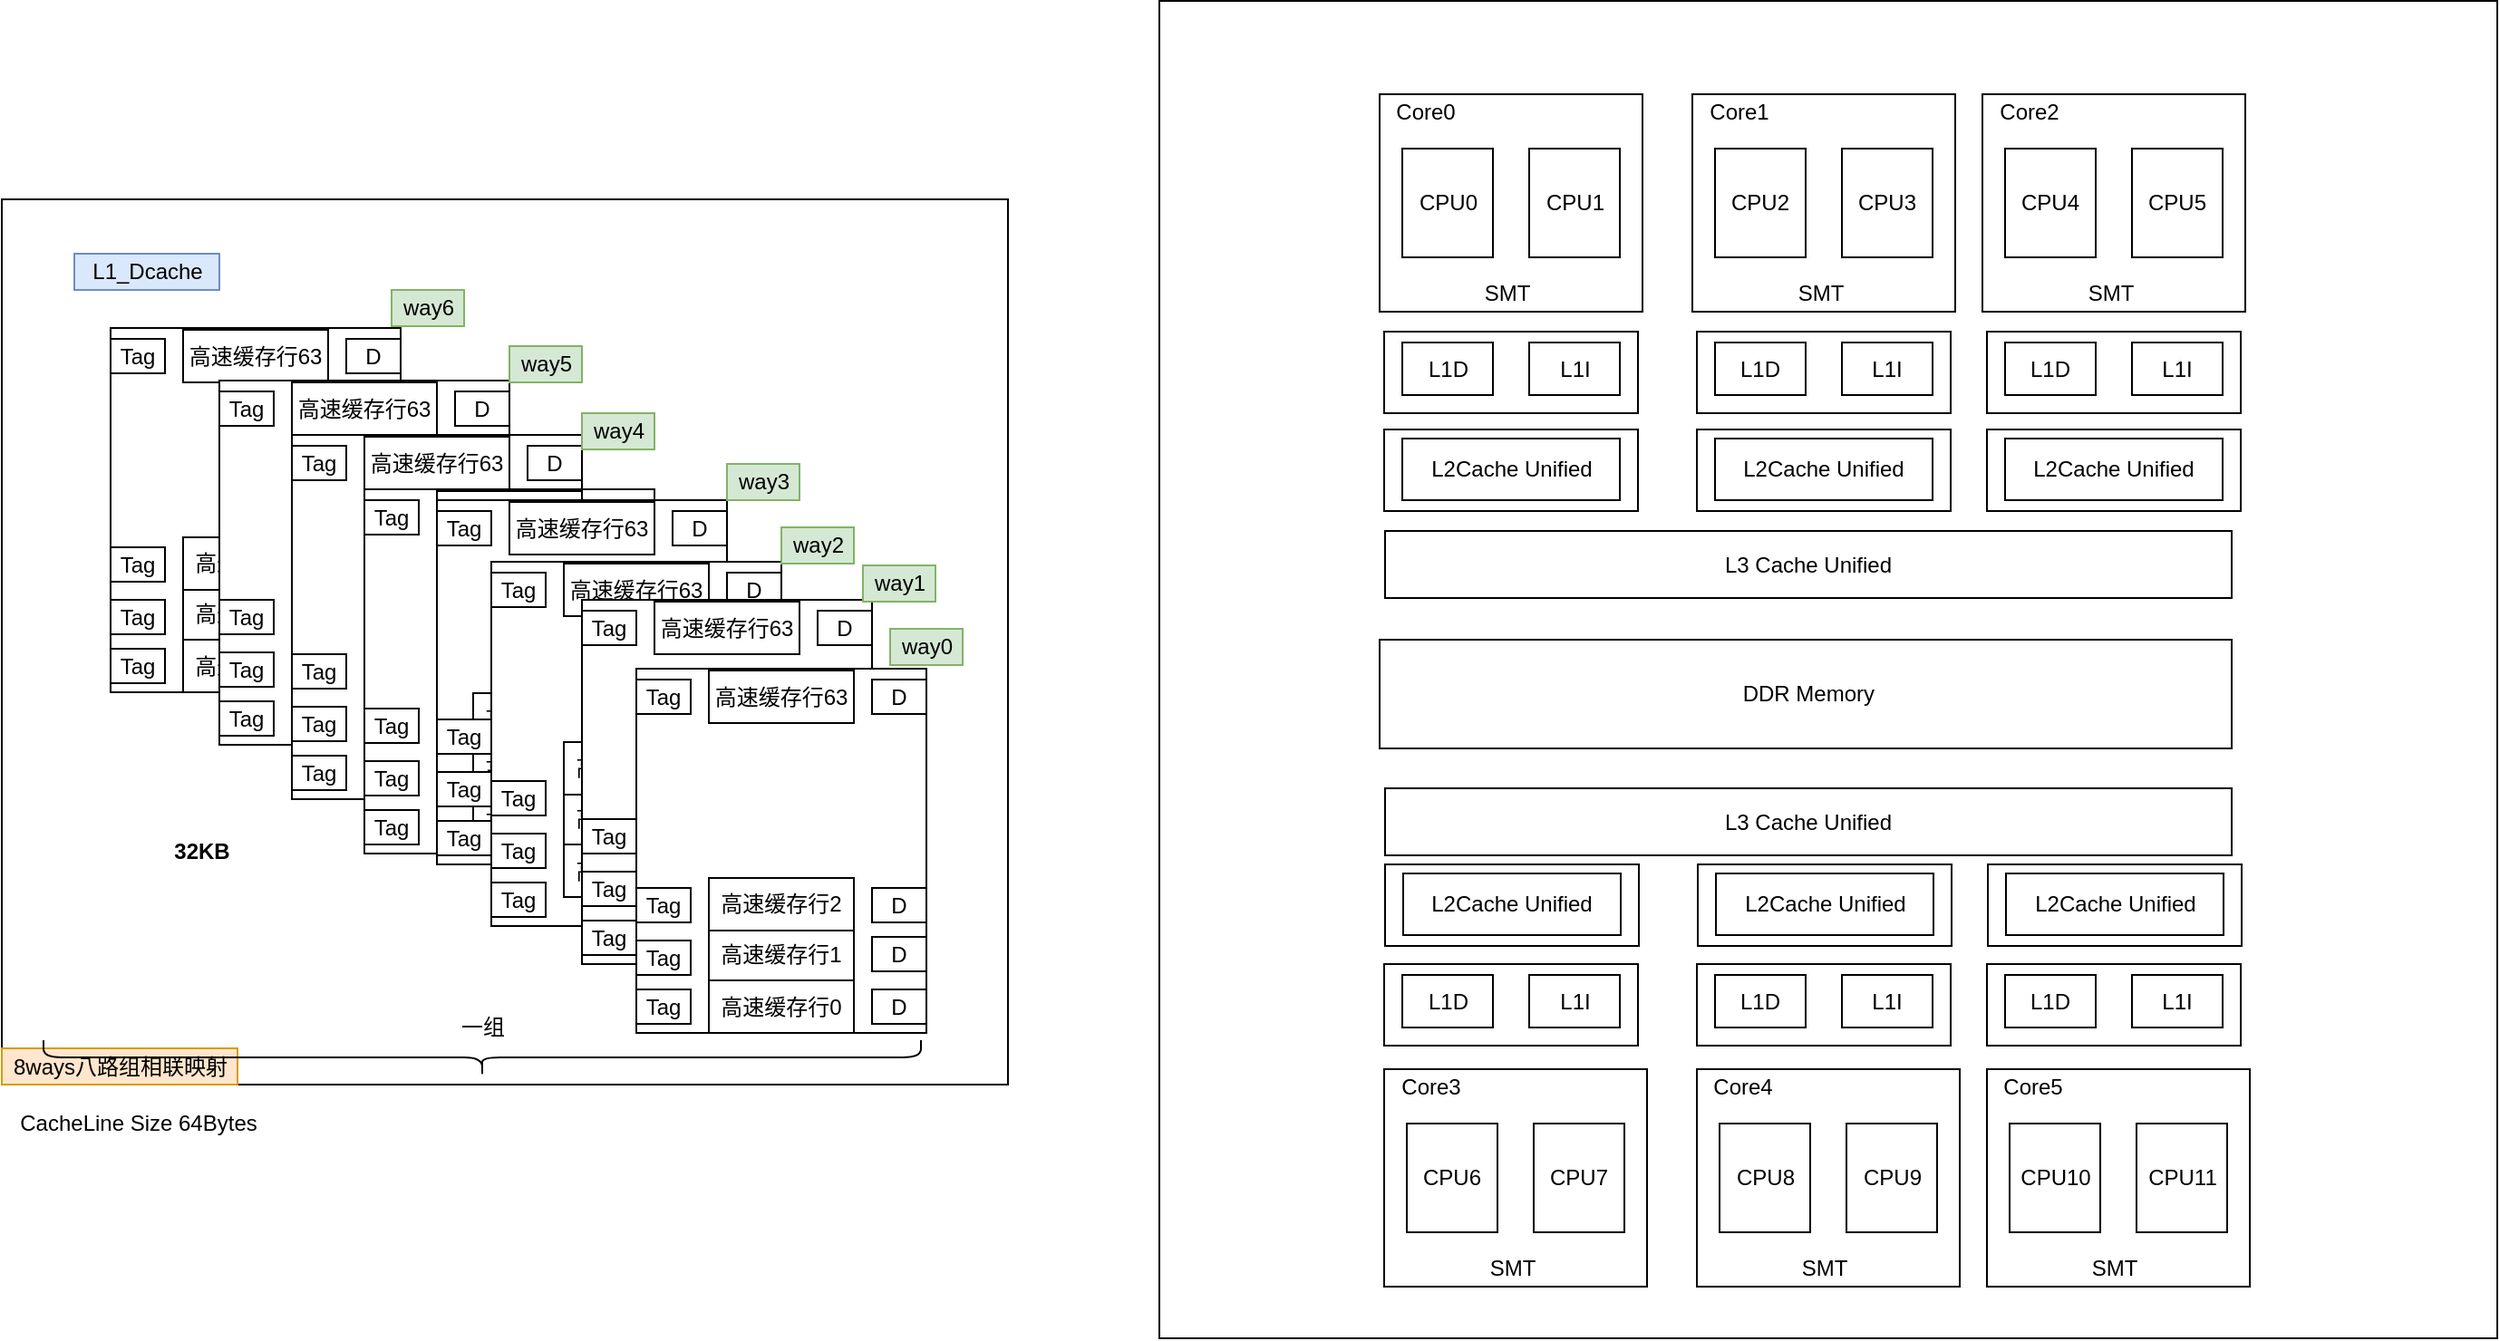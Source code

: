 <mxfile version="13.0.3" type="device"><diagram id="e_NLj-TWvDcBKDnB_KLi" name="Page-1"><mxGraphModel dx="813" dy="466" grid="1" gridSize="10" guides="1" tooltips="1" connect="1" arrows="1" fold="1" page="1" pageScale="1" pageWidth="850" pageHeight="1100" math="0" shadow="0"><root><mxCell id="0"/><mxCell id="1" parent="0"/><mxCell id="qYODuztKYE08myDj-PhJ-225" value="" style="whiteSpace=wrap;html=1;" parent="1" vertex="1"><mxGeometry x="440" y="140" width="555" height="488.5" as="geometry"/></mxCell><mxCell id="qYODuztKYE08myDj-PhJ-224" value="" style="whiteSpace=wrap;html=1;aspect=fixed;" parent="1" vertex="1"><mxGeometry x="1078.5" y="30.5" width="738" height="738" as="geometry"/></mxCell><mxCell id="qYODuztKYE08myDj-PhJ-167" value="" style="rounded=0;whiteSpace=wrap;html=1;" parent="1" vertex="1"><mxGeometry x="1202.5" y="213" width="140" height="45" as="geometry"/></mxCell><mxCell id="qYODuztKYE08myDj-PhJ-163" value="" style="whiteSpace=wrap;html=1;" parent="1" vertex="1"><mxGeometry x="1200" y="82" width="145" height="120" as="geometry"/></mxCell><mxCell id="qYODuztKYE08myDj-PhJ-28" value="" style="whiteSpace=wrap;html=1;" parent="1" vertex="1"><mxGeometry x="500" y="211" width="160" height="201" as="geometry"/></mxCell><mxCell id="qYODuztKYE08myDj-PhJ-29" value="高速缓存行0" style="rounded=0;whiteSpace=wrap;html=1;" parent="1" vertex="1"><mxGeometry x="540" y="383" width="80" height="29" as="geometry"/></mxCell><mxCell id="qYODuztKYE08myDj-PhJ-30" value="高速缓存行1" style="rounded=0;whiteSpace=wrap;html=1;" parent="1" vertex="1"><mxGeometry x="540" y="354" width="80" height="29" as="geometry"/></mxCell><mxCell id="qYODuztKYE08myDj-PhJ-31" value="高速缓存行2" style="rounded=0;whiteSpace=wrap;html=1;" parent="1" vertex="1"><mxGeometry x="540" y="326.5" width="80" height="29" as="geometry"/></mxCell><mxCell id="qYODuztKYE08myDj-PhJ-32" value="Tag" style="rounded=0;whiteSpace=wrap;html=1;" parent="1" vertex="1"><mxGeometry x="500" y="388" width="30" height="19" as="geometry"/></mxCell><mxCell id="qYODuztKYE08myDj-PhJ-33" value="Tag" style="rounded=0;whiteSpace=wrap;html=1;" parent="1" vertex="1"><mxGeometry x="500" y="361" width="30" height="19" as="geometry"/></mxCell><mxCell id="qYODuztKYE08myDj-PhJ-34" value="Tag" style="rounded=0;whiteSpace=wrap;html=1;" parent="1" vertex="1"><mxGeometry x="500" y="332" width="30" height="19" as="geometry"/></mxCell><mxCell id="qYODuztKYE08myDj-PhJ-35" value="高速缓存行63" style="rounded=0;whiteSpace=wrap;html=1;" parent="1" vertex="1"><mxGeometry x="540" y="212" width="80" height="29" as="geometry"/></mxCell><mxCell id="qYODuztKYE08myDj-PhJ-36" value="Tag" style="rounded=0;whiteSpace=wrap;html=1;" parent="1" vertex="1"><mxGeometry x="500" y="217" width="30" height="19" as="geometry"/></mxCell><mxCell id="qYODuztKYE08myDj-PhJ-37" value="D" style="rounded=0;whiteSpace=wrap;html=1;" parent="1" vertex="1"><mxGeometry x="630" y="217" width="30" height="19" as="geometry"/></mxCell><mxCell id="qYODuztKYE08myDj-PhJ-38" value="D" style="rounded=0;whiteSpace=wrap;html=1;" parent="1" vertex="1"><mxGeometry x="630" y="322" width="30" height="19" as="geometry"/></mxCell><mxCell id="qYODuztKYE08myDj-PhJ-39" value="D" style="rounded=0;whiteSpace=wrap;html=1;" parent="1" vertex="1"><mxGeometry x="630" y="349" width="30" height="19" as="geometry"/></mxCell><mxCell id="qYODuztKYE08myDj-PhJ-40" value="D" style="rounded=0;whiteSpace=wrap;html=1;" parent="1" vertex="1"><mxGeometry x="630" y="378" width="30" height="19" as="geometry"/></mxCell><mxCell id="qYODuztKYE08myDj-PhJ-2" value="L1_Dcache" style="text;html=1;align=center;verticalAlign=middle;resizable=0;points=[];autosize=1;fillColor=#dae8fc;strokeColor=#6c8ebf;" parent="1" vertex="1"><mxGeometry x="480" y="170" width="80" height="20" as="geometry"/></mxCell><mxCell id="qYODuztKYE08myDj-PhJ-9" value="" style="whiteSpace=wrap;html=1;" parent="1" vertex="1"><mxGeometry x="560" y="240" width="160" height="201" as="geometry"/></mxCell><mxCell id="qYODuztKYE08myDj-PhJ-11" value="&lt;b&gt;32KB&lt;/b&gt;" style="text;html=1;align=center;verticalAlign=middle;resizable=0;points=[];autosize=1;" parent="1" vertex="1"><mxGeometry x="525" y="489.5" width="50" height="20" as="geometry"/></mxCell><mxCell id="qYODuztKYE08myDj-PhJ-12" value="高速缓存行0" style="rounded=0;whiteSpace=wrap;html=1;" parent="1" vertex="1"><mxGeometry x="600" y="402" width="80" height="29" as="geometry"/></mxCell><mxCell id="qYODuztKYE08myDj-PhJ-14" value="高速缓存行1" style="rounded=0;whiteSpace=wrap;html=1;" parent="1" vertex="1"><mxGeometry x="600" y="373" width="80" height="29" as="geometry"/></mxCell><mxCell id="qYODuztKYE08myDj-PhJ-15" value="高速缓存行2" style="rounded=0;whiteSpace=wrap;html=1;" parent="1" vertex="1"><mxGeometry x="600" y="345.5" width="80" height="29" as="geometry"/></mxCell><mxCell id="qYODuztKYE08myDj-PhJ-17" value="Tag" style="rounded=0;whiteSpace=wrap;html=1;" parent="1" vertex="1"><mxGeometry x="560" y="417" width="30" height="19" as="geometry"/></mxCell><mxCell id="qYODuztKYE08myDj-PhJ-18" value="Tag" style="rounded=0;whiteSpace=wrap;html=1;" parent="1" vertex="1"><mxGeometry x="560" y="390" width="30" height="19" as="geometry"/></mxCell><mxCell id="qYODuztKYE08myDj-PhJ-19" value="Tag" style="rounded=0;whiteSpace=wrap;html=1;" parent="1" vertex="1"><mxGeometry x="560" y="361" width="30" height="19" as="geometry"/></mxCell><mxCell id="qYODuztKYE08myDj-PhJ-20" value="高速缓存行63" style="rounded=0;whiteSpace=wrap;html=1;" parent="1" vertex="1"><mxGeometry x="600" y="241" width="80" height="29" as="geometry"/></mxCell><mxCell id="qYODuztKYE08myDj-PhJ-21" value="Tag" style="rounded=0;whiteSpace=wrap;html=1;" parent="1" vertex="1"><mxGeometry x="560" y="246" width="30" height="19" as="geometry"/></mxCell><mxCell id="qYODuztKYE08myDj-PhJ-23" value="D" style="rounded=0;whiteSpace=wrap;html=1;" parent="1" vertex="1"><mxGeometry x="690" y="246" width="30" height="19" as="geometry"/></mxCell><mxCell id="qYODuztKYE08myDj-PhJ-24" value="D" style="rounded=0;whiteSpace=wrap;html=1;" parent="1" vertex="1"><mxGeometry x="690" y="327" width="30" height="19" as="geometry"/></mxCell><mxCell id="qYODuztKYE08myDj-PhJ-25" value="D" style="rounded=0;whiteSpace=wrap;html=1;" parent="1" vertex="1"><mxGeometry x="690" y="354" width="30" height="19" as="geometry"/></mxCell><mxCell id="qYODuztKYE08myDj-PhJ-26" value="D" style="rounded=0;whiteSpace=wrap;html=1;" parent="1" vertex="1"><mxGeometry x="690" y="383" width="30" height="19" as="geometry"/></mxCell><mxCell id="qYODuztKYE08myDj-PhJ-27" value="8ways八路组相联映射" style="text;html=1;align=center;verticalAlign=middle;resizable=0;points=[];autosize=1;fillColor=#ffe6cc;strokeColor=#d79b00;" parent="1" vertex="1"><mxGeometry x="440" y="608.5" width="130" height="20" as="geometry"/></mxCell><mxCell id="qYODuztKYE08myDj-PhJ-41" value="" style="whiteSpace=wrap;html=1;" parent="1" vertex="1"><mxGeometry x="600" y="270" width="160" height="201" as="geometry"/></mxCell><mxCell id="qYODuztKYE08myDj-PhJ-42" value="高速缓存行0" style="rounded=0;whiteSpace=wrap;html=1;" parent="1" vertex="1"><mxGeometry x="640" y="442" width="80" height="29" as="geometry"/></mxCell><mxCell id="qYODuztKYE08myDj-PhJ-43" value="高速缓存行1" style="rounded=0;whiteSpace=wrap;html=1;" parent="1" vertex="1"><mxGeometry x="640" y="413" width="80" height="29" as="geometry"/></mxCell><mxCell id="qYODuztKYE08myDj-PhJ-44" value="高速缓存行2" style="rounded=0;whiteSpace=wrap;html=1;" parent="1" vertex="1"><mxGeometry x="640" y="385.5" width="80" height="29" as="geometry"/></mxCell><mxCell id="qYODuztKYE08myDj-PhJ-45" value="Tag" style="rounded=0;whiteSpace=wrap;html=1;" parent="1" vertex="1"><mxGeometry x="600" y="447" width="30" height="19" as="geometry"/></mxCell><mxCell id="qYODuztKYE08myDj-PhJ-46" value="Tag" style="rounded=0;whiteSpace=wrap;html=1;" parent="1" vertex="1"><mxGeometry x="600" y="420" width="30" height="19" as="geometry"/></mxCell><mxCell id="qYODuztKYE08myDj-PhJ-47" value="Tag" style="rounded=0;whiteSpace=wrap;html=1;" parent="1" vertex="1"><mxGeometry x="600" y="391" width="30" height="19" as="geometry"/></mxCell><mxCell id="qYODuztKYE08myDj-PhJ-48" value="高速缓存行63" style="rounded=0;whiteSpace=wrap;html=1;" parent="1" vertex="1"><mxGeometry x="640" y="271" width="80" height="29" as="geometry"/></mxCell><mxCell id="qYODuztKYE08myDj-PhJ-49" value="Tag" style="rounded=0;whiteSpace=wrap;html=1;" parent="1" vertex="1"><mxGeometry x="600" y="276" width="30" height="19" as="geometry"/></mxCell><mxCell id="qYODuztKYE08myDj-PhJ-50" value="D" style="rounded=0;whiteSpace=wrap;html=1;" parent="1" vertex="1"><mxGeometry x="730" y="276" width="30" height="19" as="geometry"/></mxCell><mxCell id="qYODuztKYE08myDj-PhJ-51" value="D" style="rounded=0;whiteSpace=wrap;html=1;" parent="1" vertex="1"><mxGeometry x="710" y="358" width="30" height="19" as="geometry"/></mxCell><mxCell id="qYODuztKYE08myDj-PhJ-52" value="D" style="rounded=0;whiteSpace=wrap;html=1;" parent="1" vertex="1"><mxGeometry x="710" y="385" width="30" height="19" as="geometry"/></mxCell><mxCell id="qYODuztKYE08myDj-PhJ-53" value="D" style="rounded=0;whiteSpace=wrap;html=1;" parent="1" vertex="1"><mxGeometry x="710" y="414" width="30" height="19" as="geometry"/></mxCell><mxCell id="qYODuztKYE08myDj-PhJ-54" value="" style="whiteSpace=wrap;html=1;" parent="1" vertex="1"><mxGeometry x="640" y="300" width="160" height="201" as="geometry"/></mxCell><mxCell id="qYODuztKYE08myDj-PhJ-55" value="高速缓存行0" style="rounded=0;whiteSpace=wrap;html=1;" parent="1" vertex="1"><mxGeometry x="680" y="448" width="80" height="29" as="geometry"/></mxCell><mxCell id="qYODuztKYE08myDj-PhJ-56" value="高速缓存行1" style="rounded=0;whiteSpace=wrap;html=1;" parent="1" vertex="1"><mxGeometry x="680" y="419" width="80" height="29" as="geometry"/></mxCell><mxCell id="qYODuztKYE08myDj-PhJ-57" value="高速缓存行2" style="rounded=0;whiteSpace=wrap;html=1;" parent="1" vertex="1"><mxGeometry x="680" y="391.5" width="80" height="29" as="geometry"/></mxCell><mxCell id="qYODuztKYE08myDj-PhJ-58" value="Tag" style="rounded=0;whiteSpace=wrap;html=1;" parent="1" vertex="1"><mxGeometry x="640" y="477" width="30" height="19" as="geometry"/></mxCell><mxCell id="qYODuztKYE08myDj-PhJ-59" value="Tag" style="rounded=0;whiteSpace=wrap;html=1;" parent="1" vertex="1"><mxGeometry x="640" y="450" width="30" height="19" as="geometry"/></mxCell><mxCell id="qYODuztKYE08myDj-PhJ-60" value="Tag" style="rounded=0;whiteSpace=wrap;html=1;" parent="1" vertex="1"><mxGeometry x="640" y="421" width="30" height="19" as="geometry"/></mxCell><mxCell id="qYODuztKYE08myDj-PhJ-61" value="高速缓存行63" style="rounded=0;whiteSpace=wrap;html=1;" parent="1" vertex="1"><mxGeometry x="680" y="301" width="80" height="29" as="geometry"/></mxCell><mxCell id="qYODuztKYE08myDj-PhJ-62" value="Tag" style="rounded=0;whiteSpace=wrap;html=1;" parent="1" vertex="1"><mxGeometry x="640" y="306" width="30" height="19" as="geometry"/></mxCell><mxCell id="qYODuztKYE08myDj-PhJ-63" value="D" style="rounded=0;whiteSpace=wrap;html=1;" parent="1" vertex="1"><mxGeometry x="770" y="306" width="30" height="19" as="geometry"/></mxCell><mxCell id="qYODuztKYE08myDj-PhJ-64" value="D" style="rounded=0;whiteSpace=wrap;html=1;" parent="1" vertex="1"><mxGeometry x="750" y="372" width="30" height="19" as="geometry"/></mxCell><mxCell id="qYODuztKYE08myDj-PhJ-65" value="D" style="rounded=0;whiteSpace=wrap;html=1;" parent="1" vertex="1"><mxGeometry x="750" y="399" width="30" height="19" as="geometry"/></mxCell><mxCell id="qYODuztKYE08myDj-PhJ-66" value="D" style="rounded=0;whiteSpace=wrap;html=1;" parent="1" vertex="1"><mxGeometry x="750" y="428" width="30" height="19" as="geometry"/></mxCell><mxCell id="qYODuztKYE08myDj-PhJ-67" value="" style="whiteSpace=wrap;html=1;" parent="1" vertex="1"><mxGeometry x="680" y="306" width="160" height="201" as="geometry"/></mxCell><mxCell id="qYODuztKYE08myDj-PhJ-68" value="高速缓存行0" style="rounded=0;whiteSpace=wrap;html=1;" parent="1" vertex="1"><mxGeometry x="700" y="469" width="80" height="29" as="geometry"/></mxCell><mxCell id="qYODuztKYE08myDj-PhJ-69" value="高速缓存行1" style="rounded=0;whiteSpace=wrap;html=1;" parent="1" vertex="1"><mxGeometry x="700" y="440" width="80" height="29" as="geometry"/></mxCell><mxCell id="qYODuztKYE08myDj-PhJ-70" value="高速缓存行2" style="rounded=0;whiteSpace=wrap;html=1;" parent="1" vertex="1"><mxGeometry x="700" y="412.5" width="80" height="29" as="geometry"/></mxCell><mxCell id="qYODuztKYE08myDj-PhJ-71" value="Tag" style="rounded=0;whiteSpace=wrap;html=1;" parent="1" vertex="1"><mxGeometry x="680" y="483" width="30" height="19" as="geometry"/></mxCell><mxCell id="qYODuztKYE08myDj-PhJ-72" value="Tag" style="rounded=0;whiteSpace=wrap;html=1;" parent="1" vertex="1"><mxGeometry x="680" y="456" width="30" height="19" as="geometry"/></mxCell><mxCell id="qYODuztKYE08myDj-PhJ-73" value="Tag" style="rounded=0;whiteSpace=wrap;html=1;" parent="1" vertex="1"><mxGeometry x="680" y="427" width="30" height="19" as="geometry"/></mxCell><mxCell id="qYODuztKYE08myDj-PhJ-74" value="高速缓存行63" style="rounded=0;whiteSpace=wrap;html=1;" parent="1" vertex="1"><mxGeometry x="720" y="307" width="80" height="29" as="geometry"/></mxCell><mxCell id="qYODuztKYE08myDj-PhJ-75" value="Tag" style="rounded=0;whiteSpace=wrap;html=1;" parent="1" vertex="1"><mxGeometry x="680" y="312" width="30" height="19" as="geometry"/></mxCell><mxCell id="qYODuztKYE08myDj-PhJ-76" value="D" style="rounded=0;whiteSpace=wrap;html=1;" parent="1" vertex="1"><mxGeometry x="810" y="312" width="30" height="19" as="geometry"/></mxCell><mxCell id="qYODuztKYE08myDj-PhJ-77" value="D" style="rounded=0;whiteSpace=wrap;html=1;" parent="1" vertex="1"><mxGeometry x="790" y="402" width="30" height="19" as="geometry"/></mxCell><mxCell id="qYODuztKYE08myDj-PhJ-78" value="D" style="rounded=0;whiteSpace=wrap;html=1;" parent="1" vertex="1"><mxGeometry x="790" y="429" width="30" height="19" as="geometry"/></mxCell><mxCell id="qYODuztKYE08myDj-PhJ-79" value="D" style="rounded=0;whiteSpace=wrap;html=1;" parent="1" vertex="1"><mxGeometry x="790" y="458" width="30" height="19" as="geometry"/></mxCell><mxCell id="qYODuztKYE08myDj-PhJ-119" value="" style="whiteSpace=wrap;html=1;" parent="1" vertex="1"><mxGeometry x="710" y="340" width="160" height="201" as="geometry"/></mxCell><mxCell id="qYODuztKYE08myDj-PhJ-120" value="高速缓存行0" style="rounded=0;whiteSpace=wrap;html=1;" parent="1" vertex="1"><mxGeometry x="750" y="496" width="80" height="29" as="geometry"/></mxCell><mxCell id="qYODuztKYE08myDj-PhJ-121" value="高速缓存行1" style="rounded=0;whiteSpace=wrap;html=1;" parent="1" vertex="1"><mxGeometry x="750" y="467" width="80" height="29" as="geometry"/></mxCell><mxCell id="qYODuztKYE08myDj-PhJ-122" value="高速缓存行2" style="rounded=0;whiteSpace=wrap;html=1;" parent="1" vertex="1"><mxGeometry x="750" y="439.5" width="80" height="29" as="geometry"/></mxCell><mxCell id="qYODuztKYE08myDj-PhJ-123" value="Tag" style="rounded=0;whiteSpace=wrap;html=1;" parent="1" vertex="1"><mxGeometry x="710" y="517" width="30" height="19" as="geometry"/></mxCell><mxCell id="qYODuztKYE08myDj-PhJ-124" value="Tag" style="rounded=0;whiteSpace=wrap;html=1;" parent="1" vertex="1"><mxGeometry x="710" y="490" width="30" height="19" as="geometry"/></mxCell><mxCell id="qYODuztKYE08myDj-PhJ-125" value="Tag" style="rounded=0;whiteSpace=wrap;html=1;" parent="1" vertex="1"><mxGeometry x="710" y="461" width="30" height="19" as="geometry"/></mxCell><mxCell id="qYODuztKYE08myDj-PhJ-126" value="高速缓存行63" style="rounded=0;whiteSpace=wrap;html=1;" parent="1" vertex="1"><mxGeometry x="750" y="341" width="80" height="29" as="geometry"/></mxCell><mxCell id="qYODuztKYE08myDj-PhJ-127" value="Tag" style="rounded=0;whiteSpace=wrap;html=1;" parent="1" vertex="1"><mxGeometry x="710" y="346" width="30" height="19" as="geometry"/></mxCell><mxCell id="qYODuztKYE08myDj-PhJ-128" value="D" style="rounded=0;whiteSpace=wrap;html=1;" parent="1" vertex="1"><mxGeometry x="840" y="346" width="30" height="19" as="geometry"/></mxCell><mxCell id="qYODuztKYE08myDj-PhJ-129" value="D" style="rounded=0;whiteSpace=wrap;html=1;" parent="1" vertex="1"><mxGeometry x="840" y="445" width="30" height="19" as="geometry"/></mxCell><mxCell id="qYODuztKYE08myDj-PhJ-130" value="D" style="rounded=0;whiteSpace=wrap;html=1;" parent="1" vertex="1"><mxGeometry x="840" y="472" width="30" height="19" as="geometry"/></mxCell><mxCell id="qYODuztKYE08myDj-PhJ-131" value="D" style="rounded=0;whiteSpace=wrap;html=1;" parent="1" vertex="1"><mxGeometry x="840" y="501" width="30" height="19" as="geometry"/></mxCell><mxCell id="qYODuztKYE08myDj-PhJ-132" value="" style="whiteSpace=wrap;html=1;" parent="1" vertex="1"><mxGeometry x="760" y="361" width="160" height="201" as="geometry"/></mxCell><mxCell id="qYODuztKYE08myDj-PhJ-133" value="高速缓存行0" style="rounded=0;whiteSpace=wrap;html=1;" parent="1" vertex="1"><mxGeometry x="800" y="533" width="80" height="29" as="geometry"/></mxCell><mxCell id="qYODuztKYE08myDj-PhJ-134" value="高速缓存行1" style="rounded=0;whiteSpace=wrap;html=1;" parent="1" vertex="1"><mxGeometry x="800" y="504" width="80" height="29" as="geometry"/></mxCell><mxCell id="qYODuztKYE08myDj-PhJ-135" value="高速缓存行2" style="rounded=0;whiteSpace=wrap;html=1;" parent="1" vertex="1"><mxGeometry x="800" y="476.5" width="80" height="29" as="geometry"/></mxCell><mxCell id="qYODuztKYE08myDj-PhJ-136" value="Tag" style="rounded=0;whiteSpace=wrap;html=1;" parent="1" vertex="1"><mxGeometry x="760" y="538" width="30" height="19" as="geometry"/></mxCell><mxCell id="qYODuztKYE08myDj-PhJ-137" value="Tag" style="rounded=0;whiteSpace=wrap;html=1;" parent="1" vertex="1"><mxGeometry x="760" y="511" width="30" height="19" as="geometry"/></mxCell><mxCell id="qYODuztKYE08myDj-PhJ-138" value="Tag" style="rounded=0;whiteSpace=wrap;html=1;" parent="1" vertex="1"><mxGeometry x="760" y="482" width="30" height="19" as="geometry"/></mxCell><mxCell id="qYODuztKYE08myDj-PhJ-139" value="高速缓存行63" style="rounded=0;whiteSpace=wrap;html=1;" parent="1" vertex="1"><mxGeometry x="800" y="362" width="80" height="29" as="geometry"/></mxCell><mxCell id="qYODuztKYE08myDj-PhJ-140" value="Tag" style="rounded=0;whiteSpace=wrap;html=1;" parent="1" vertex="1"><mxGeometry x="760" y="367" width="30" height="19" as="geometry"/></mxCell><mxCell id="qYODuztKYE08myDj-PhJ-141" value="D" style="rounded=0;whiteSpace=wrap;html=1;" parent="1" vertex="1"><mxGeometry x="890" y="367" width="30" height="19" as="geometry"/></mxCell><mxCell id="qYODuztKYE08myDj-PhJ-142" value="D" style="rounded=0;whiteSpace=wrap;html=1;" parent="1" vertex="1"><mxGeometry x="890" y="482" width="30" height="19" as="geometry"/></mxCell><mxCell id="qYODuztKYE08myDj-PhJ-143" value="D" style="rounded=0;whiteSpace=wrap;html=1;" parent="1" vertex="1"><mxGeometry x="890" y="509" width="30" height="19" as="geometry"/></mxCell><mxCell id="qYODuztKYE08myDj-PhJ-144" value="D" style="rounded=0;whiteSpace=wrap;html=1;" parent="1" vertex="1"><mxGeometry x="890" y="538" width="30" height="19" as="geometry"/></mxCell><mxCell id="qYODuztKYE08myDj-PhJ-145" value="" style="whiteSpace=wrap;html=1;" parent="1" vertex="1"><mxGeometry x="790" y="399" width="160" height="201" as="geometry"/></mxCell><mxCell id="qYODuztKYE08myDj-PhJ-146" value="高速缓存行0" style="rounded=0;whiteSpace=wrap;html=1;" parent="1" vertex="1"><mxGeometry x="830" y="571" width="80" height="29" as="geometry"/></mxCell><mxCell id="qYODuztKYE08myDj-PhJ-147" value="高速缓存行1" style="rounded=0;whiteSpace=wrap;html=1;" parent="1" vertex="1"><mxGeometry x="830" y="542" width="80" height="29" as="geometry"/></mxCell><mxCell id="qYODuztKYE08myDj-PhJ-148" value="高速缓存行2" style="rounded=0;whiteSpace=wrap;html=1;" parent="1" vertex="1"><mxGeometry x="830" y="514.5" width="80" height="29" as="geometry"/></mxCell><mxCell id="qYODuztKYE08myDj-PhJ-149" value="Tag" style="rounded=0;whiteSpace=wrap;html=1;" parent="1" vertex="1"><mxGeometry x="790" y="576" width="30" height="19" as="geometry"/></mxCell><mxCell id="qYODuztKYE08myDj-PhJ-150" value="Tag" style="rounded=0;whiteSpace=wrap;html=1;" parent="1" vertex="1"><mxGeometry x="790" y="549" width="30" height="19" as="geometry"/></mxCell><mxCell id="qYODuztKYE08myDj-PhJ-151" value="Tag" style="rounded=0;whiteSpace=wrap;html=1;" parent="1" vertex="1"><mxGeometry x="790" y="520" width="30" height="19" as="geometry"/></mxCell><mxCell id="qYODuztKYE08myDj-PhJ-152" value="高速缓存行63" style="rounded=0;whiteSpace=wrap;html=1;" parent="1" vertex="1"><mxGeometry x="830" y="400" width="80" height="29" as="geometry"/></mxCell><mxCell id="qYODuztKYE08myDj-PhJ-153" value="Tag" style="rounded=0;whiteSpace=wrap;html=1;" parent="1" vertex="1"><mxGeometry x="790" y="405" width="30" height="19" as="geometry"/></mxCell><mxCell id="qYODuztKYE08myDj-PhJ-154" value="D" style="rounded=0;whiteSpace=wrap;html=1;" parent="1" vertex="1"><mxGeometry x="920" y="405" width="30" height="19" as="geometry"/></mxCell><mxCell id="qYODuztKYE08myDj-PhJ-155" value="D" style="rounded=0;whiteSpace=wrap;html=1;" parent="1" vertex="1"><mxGeometry x="920" y="520" width="30" height="19" as="geometry"/></mxCell><mxCell id="qYODuztKYE08myDj-PhJ-156" value="D" style="rounded=0;whiteSpace=wrap;html=1;" parent="1" vertex="1"><mxGeometry x="920" y="547" width="30" height="19" as="geometry"/></mxCell><mxCell id="qYODuztKYE08myDj-PhJ-157" value="D" style="rounded=0;whiteSpace=wrap;html=1;" parent="1" vertex="1"><mxGeometry x="920" y="576" width="30" height="19" as="geometry"/></mxCell><mxCell id="qYODuztKYE08myDj-PhJ-159" value="CacheLine Size 64Bytes" style="text;html=1;align=center;verticalAlign=middle;resizable=0;points=[];autosize=1;" parent="1" vertex="1"><mxGeometry x="440" y="640" width="150" height="20" as="geometry"/></mxCell><mxCell id="qYODuztKYE08myDj-PhJ-160" value="CPU0" style="whiteSpace=wrap;html=1;" parent="1" vertex="1"><mxGeometry x="1212.5" y="112" width="50" height="60" as="geometry"/></mxCell><mxCell id="qYODuztKYE08myDj-PhJ-161" value="CPU1" style="whiteSpace=wrap;html=1;" parent="1" vertex="1"><mxGeometry x="1282.5" y="112" width="50" height="60" as="geometry"/></mxCell><mxCell id="qYODuztKYE08myDj-PhJ-162" value="SMT" style="text;html=1;align=center;verticalAlign=middle;resizable=0;points=[];autosize=1;" parent="1" vertex="1"><mxGeometry x="1250" y="182" width="40" height="20" as="geometry"/></mxCell><mxCell id="qYODuztKYE08myDj-PhJ-164" value="Core0" style="text;html=1;align=center;verticalAlign=middle;resizable=0;points=[];autosize=1;" parent="1" vertex="1"><mxGeometry x="1200" y="82" width="50" height="20" as="geometry"/></mxCell><mxCell id="qYODuztKYE08myDj-PhJ-165" value="L1D" style="rounded=0;whiteSpace=wrap;html=1;" parent="1" vertex="1"><mxGeometry x="1212.5" y="219" width="50" height="29" as="geometry"/></mxCell><mxCell id="qYODuztKYE08myDj-PhJ-166" value="L1I" style="rounded=0;whiteSpace=wrap;html=1;" parent="1" vertex="1"><mxGeometry x="1282.5" y="219" width="50" height="29" as="geometry"/></mxCell><mxCell id="qYODuztKYE08myDj-PhJ-168" value="" style="rounded=0;whiteSpace=wrap;html=1;" parent="1" vertex="1"><mxGeometry x="1202.5" y="267" width="140" height="45" as="geometry"/></mxCell><mxCell id="qYODuztKYE08myDj-PhJ-170" value="L2Cache Unified" style="rounded=0;whiteSpace=wrap;html=1;" parent="1" vertex="1"><mxGeometry x="1212.5" y="272" width="120" height="34" as="geometry"/></mxCell><mxCell id="qYODuztKYE08myDj-PhJ-171" value="" style="rounded=0;whiteSpace=wrap;html=1;" parent="1" vertex="1"><mxGeometry x="1375" y="213" width="140" height="45" as="geometry"/></mxCell><mxCell id="qYODuztKYE08myDj-PhJ-172" value="" style="whiteSpace=wrap;html=1;" parent="1" vertex="1"><mxGeometry x="1372.5" y="82" width="145" height="120" as="geometry"/></mxCell><mxCell id="qYODuztKYE08myDj-PhJ-173" value="CPU2" style="whiteSpace=wrap;html=1;" parent="1" vertex="1"><mxGeometry x="1385" y="112" width="50" height="60" as="geometry"/></mxCell><mxCell id="qYODuztKYE08myDj-PhJ-174" value="CPU3" style="whiteSpace=wrap;html=1;" parent="1" vertex="1"><mxGeometry x="1455" y="112" width="50" height="60" as="geometry"/></mxCell><mxCell id="qYODuztKYE08myDj-PhJ-175" value="SMT" style="text;html=1;align=center;verticalAlign=middle;resizable=0;points=[];autosize=1;" parent="1" vertex="1"><mxGeometry x="1422.5" y="182" width="40" height="20" as="geometry"/></mxCell><mxCell id="qYODuztKYE08myDj-PhJ-176" value="Core1" style="text;html=1;align=center;verticalAlign=middle;resizable=0;points=[];autosize=1;" parent="1" vertex="1"><mxGeometry x="1372.5" y="82" width="50" height="20" as="geometry"/></mxCell><mxCell id="qYODuztKYE08myDj-PhJ-177" value="L1D" style="rounded=0;whiteSpace=wrap;html=1;" parent="1" vertex="1"><mxGeometry x="1385" y="219" width="50" height="29" as="geometry"/></mxCell><mxCell id="qYODuztKYE08myDj-PhJ-178" value="L1I" style="rounded=0;whiteSpace=wrap;html=1;" parent="1" vertex="1"><mxGeometry x="1455" y="219" width="50" height="29" as="geometry"/></mxCell><mxCell id="qYODuztKYE08myDj-PhJ-179" value="" style="rounded=0;whiteSpace=wrap;html=1;" parent="1" vertex="1"><mxGeometry x="1375" y="267" width="140" height="45" as="geometry"/></mxCell><mxCell id="qYODuztKYE08myDj-PhJ-180" value="L2Cache Unified" style="rounded=0;whiteSpace=wrap;html=1;" parent="1" vertex="1"><mxGeometry x="1385" y="272" width="120" height="34" as="geometry"/></mxCell><mxCell id="qYODuztKYE08myDj-PhJ-181" value="" style="rounded=0;whiteSpace=wrap;html=1;" parent="1" vertex="1"><mxGeometry x="1535" y="213" width="140" height="45" as="geometry"/></mxCell><mxCell id="qYODuztKYE08myDj-PhJ-182" value="" style="whiteSpace=wrap;html=1;" parent="1" vertex="1"><mxGeometry x="1532.5" y="82" width="145" height="120" as="geometry"/></mxCell><mxCell id="qYODuztKYE08myDj-PhJ-183" value="CPU4" style="whiteSpace=wrap;html=1;" parent="1" vertex="1"><mxGeometry x="1545" y="112" width="50" height="60" as="geometry"/></mxCell><mxCell id="qYODuztKYE08myDj-PhJ-184" value="CPU5" style="whiteSpace=wrap;html=1;" parent="1" vertex="1"><mxGeometry x="1615" y="112" width="50" height="60" as="geometry"/></mxCell><mxCell id="qYODuztKYE08myDj-PhJ-185" value="SMT" style="text;html=1;align=center;verticalAlign=middle;resizable=0;points=[];autosize=1;" parent="1" vertex="1"><mxGeometry x="1582.5" y="182" width="40" height="20" as="geometry"/></mxCell><mxCell id="qYODuztKYE08myDj-PhJ-186" value="Core2" style="text;html=1;align=center;verticalAlign=middle;resizable=0;points=[];autosize=1;" parent="1" vertex="1"><mxGeometry x="1532.5" y="82" width="50" height="20" as="geometry"/></mxCell><mxCell id="qYODuztKYE08myDj-PhJ-187" value="L1D" style="rounded=0;whiteSpace=wrap;html=1;" parent="1" vertex="1"><mxGeometry x="1545" y="219" width="50" height="29" as="geometry"/></mxCell><mxCell id="qYODuztKYE08myDj-PhJ-188" value="L1I" style="rounded=0;whiteSpace=wrap;html=1;" parent="1" vertex="1"><mxGeometry x="1615" y="219" width="50" height="29" as="geometry"/></mxCell><mxCell id="qYODuztKYE08myDj-PhJ-189" value="" style="rounded=0;whiteSpace=wrap;html=1;" parent="1" vertex="1"><mxGeometry x="1535" y="267" width="140" height="45" as="geometry"/></mxCell><mxCell id="qYODuztKYE08myDj-PhJ-190" value="L2Cache Unified" style="rounded=0;whiteSpace=wrap;html=1;" parent="1" vertex="1"><mxGeometry x="1545" y="272" width="120" height="34" as="geometry"/></mxCell><mxCell id="qYODuztKYE08myDj-PhJ-191" value="" style="rounded=0;whiteSpace=wrap;html=1;" parent="1" vertex="1"><mxGeometry x="1202.5" y="562" width="140" height="45" as="geometry"/></mxCell><mxCell id="qYODuztKYE08myDj-PhJ-192" value="" style="whiteSpace=wrap;html=1;" parent="1" vertex="1"><mxGeometry x="1202.5" y="620" width="145" height="120" as="geometry"/></mxCell><mxCell id="qYODuztKYE08myDj-PhJ-193" value="CPU6" style="whiteSpace=wrap;html=1;" parent="1" vertex="1"><mxGeometry x="1215" y="650" width="50" height="60" as="geometry"/></mxCell><mxCell id="qYODuztKYE08myDj-PhJ-194" value="CPU7" style="whiteSpace=wrap;html=1;" parent="1" vertex="1"><mxGeometry x="1285" y="650" width="50" height="60" as="geometry"/></mxCell><mxCell id="qYODuztKYE08myDj-PhJ-195" value="SMT" style="text;html=1;align=center;verticalAlign=middle;resizable=0;points=[];autosize=1;" parent="1" vertex="1"><mxGeometry x="1252.5" y="720" width="40" height="20" as="geometry"/></mxCell><mxCell id="qYODuztKYE08myDj-PhJ-196" value="Core3" style="text;html=1;align=center;verticalAlign=middle;resizable=0;points=[];autosize=1;" parent="1" vertex="1"><mxGeometry x="1202.5" y="620" width="50" height="20" as="geometry"/></mxCell><mxCell id="qYODuztKYE08myDj-PhJ-197" value="L1D" style="rounded=0;whiteSpace=wrap;html=1;" parent="1" vertex="1"><mxGeometry x="1212.5" y="568" width="50" height="29" as="geometry"/></mxCell><mxCell id="qYODuztKYE08myDj-PhJ-198" value="L1I" style="rounded=0;whiteSpace=wrap;html=1;" parent="1" vertex="1"><mxGeometry x="1282.5" y="568" width="50" height="29" as="geometry"/></mxCell><mxCell id="qYODuztKYE08myDj-PhJ-199" value="" style="rounded=0;whiteSpace=wrap;html=1;" parent="1" vertex="1"><mxGeometry x="1203" y="507" width="140" height="45" as="geometry"/></mxCell><mxCell id="qYODuztKYE08myDj-PhJ-200" value="L2Cache Unified" style="rounded=0;whiteSpace=wrap;html=1;" parent="1" vertex="1"><mxGeometry x="1213" y="512" width="120" height="34" as="geometry"/></mxCell><mxCell id="qYODuztKYE08myDj-PhJ-201" value="" style="rounded=0;whiteSpace=wrap;html=1;" parent="1" vertex="1"><mxGeometry x="1375" y="562" width="140" height="45" as="geometry"/></mxCell><mxCell id="qYODuztKYE08myDj-PhJ-202" value="" style="whiteSpace=wrap;html=1;" parent="1" vertex="1"><mxGeometry x="1375" y="620" width="145" height="120" as="geometry"/></mxCell><mxCell id="qYODuztKYE08myDj-PhJ-203" value="CPU8" style="whiteSpace=wrap;html=1;" parent="1" vertex="1"><mxGeometry x="1387.5" y="650" width="50" height="60" as="geometry"/></mxCell><mxCell id="qYODuztKYE08myDj-PhJ-204" value="CPU9" style="whiteSpace=wrap;html=1;" parent="1" vertex="1"><mxGeometry x="1457.5" y="650" width="50" height="60" as="geometry"/></mxCell><mxCell id="qYODuztKYE08myDj-PhJ-205" value="SMT" style="text;html=1;align=center;verticalAlign=middle;resizable=0;points=[];autosize=1;" parent="1" vertex="1"><mxGeometry x="1425" y="720" width="40" height="20" as="geometry"/></mxCell><mxCell id="qYODuztKYE08myDj-PhJ-206" value="Core4" style="text;html=1;align=center;verticalAlign=middle;resizable=0;points=[];autosize=1;" parent="1" vertex="1"><mxGeometry x="1375" y="620" width="50" height="20" as="geometry"/></mxCell><mxCell id="qYODuztKYE08myDj-PhJ-207" value="L1D" style="rounded=0;whiteSpace=wrap;html=1;" parent="1" vertex="1"><mxGeometry x="1385" y="568" width="50" height="29" as="geometry"/></mxCell><mxCell id="qYODuztKYE08myDj-PhJ-208" value="L1I" style="rounded=0;whiteSpace=wrap;html=1;" parent="1" vertex="1"><mxGeometry x="1455" y="568" width="50" height="29" as="geometry"/></mxCell><mxCell id="qYODuztKYE08myDj-PhJ-209" value="" style="rounded=0;whiteSpace=wrap;html=1;" parent="1" vertex="1"><mxGeometry x="1375.5" y="507" width="140" height="45" as="geometry"/></mxCell><mxCell id="qYODuztKYE08myDj-PhJ-210" value="L2Cache Unified" style="rounded=0;whiteSpace=wrap;html=1;" parent="1" vertex="1"><mxGeometry x="1385.5" y="512" width="120" height="34" as="geometry"/></mxCell><mxCell id="qYODuztKYE08myDj-PhJ-211" value="" style="rounded=0;whiteSpace=wrap;html=1;" parent="1" vertex="1"><mxGeometry x="1535" y="562" width="140" height="45" as="geometry"/></mxCell><mxCell id="qYODuztKYE08myDj-PhJ-212" value="" style="whiteSpace=wrap;html=1;" parent="1" vertex="1"><mxGeometry x="1535" y="620" width="145" height="120" as="geometry"/></mxCell><mxCell id="qYODuztKYE08myDj-PhJ-213" value="CPU10" style="whiteSpace=wrap;html=1;" parent="1" vertex="1"><mxGeometry x="1547.5" y="650" width="50" height="60" as="geometry"/></mxCell><mxCell id="qYODuztKYE08myDj-PhJ-214" value="CPU11" style="whiteSpace=wrap;html=1;" parent="1" vertex="1"><mxGeometry x="1617.5" y="650" width="50" height="60" as="geometry"/></mxCell><mxCell id="qYODuztKYE08myDj-PhJ-215" value="SMT" style="text;html=1;align=center;verticalAlign=middle;resizable=0;points=[];autosize=1;" parent="1" vertex="1"><mxGeometry x="1585" y="720" width="40" height="20" as="geometry"/></mxCell><mxCell id="qYODuztKYE08myDj-PhJ-216" value="Core5" style="text;html=1;align=center;verticalAlign=middle;resizable=0;points=[];autosize=1;" parent="1" vertex="1"><mxGeometry x="1535" y="620" width="50" height="20" as="geometry"/></mxCell><mxCell id="qYODuztKYE08myDj-PhJ-217" value="L1D" style="rounded=0;whiteSpace=wrap;html=1;" parent="1" vertex="1"><mxGeometry x="1545" y="568" width="50" height="29" as="geometry"/></mxCell><mxCell id="qYODuztKYE08myDj-PhJ-218" value="L1I" style="rounded=0;whiteSpace=wrap;html=1;" parent="1" vertex="1"><mxGeometry x="1615" y="568" width="50" height="29" as="geometry"/></mxCell><mxCell id="qYODuztKYE08myDj-PhJ-219" value="" style="rounded=0;whiteSpace=wrap;html=1;" parent="1" vertex="1"><mxGeometry x="1535.5" y="507" width="140" height="45" as="geometry"/></mxCell><mxCell id="qYODuztKYE08myDj-PhJ-220" value="L2Cache Unified" style="rounded=0;whiteSpace=wrap;html=1;" parent="1" vertex="1"><mxGeometry x="1545.5" y="512" width="120" height="34" as="geometry"/></mxCell><mxCell id="qYODuztKYE08myDj-PhJ-221" value="L3 Cache Unified" style="rounded=0;whiteSpace=wrap;html=1;" parent="1" vertex="1"><mxGeometry x="1203" y="323" width="467" height="37" as="geometry"/></mxCell><mxCell id="qYODuztKYE08myDj-PhJ-222" value="L3 Cache Unified" style="rounded=0;whiteSpace=wrap;html=1;" parent="1" vertex="1"><mxGeometry x="1203" y="465" width="467" height="37" as="geometry"/></mxCell><mxCell id="qYODuztKYE08myDj-PhJ-223" value="&amp;nbsp;DDR Memory" style="whiteSpace=wrap;html=1;" parent="1" vertex="1"><mxGeometry x="1200" y="383" width="470" height="60" as="geometry"/></mxCell><mxCell id="3wj5SwmoWihA4mZtXnz1-1" value="" style="shape=curlyBracket;whiteSpace=wrap;html=1;rounded=1;rotation=-90;size=0.525;" vertex="1" parent="1"><mxGeometry x="695" y="372" width="20" height="484" as="geometry"/></mxCell><mxCell id="3wj5SwmoWihA4mZtXnz1-2" value="一组" style="text;html=1;align=center;verticalAlign=middle;resizable=0;points=[];autosize=1;" vertex="1" parent="1"><mxGeometry x="685" y="587" width="40" height="20" as="geometry"/></mxCell><mxCell id="3wj5SwmoWihA4mZtXnz1-3" value="way0" style="text;html=1;align=center;verticalAlign=middle;resizable=0;points=[];autosize=1;fillColor=#d5e8d4;strokeColor=#82b366;" vertex="1" parent="1"><mxGeometry x="930" y="377" width="40" height="20" as="geometry"/></mxCell><mxCell id="3wj5SwmoWihA4mZtXnz1-4" value="way1" style="text;html=1;align=center;verticalAlign=middle;resizable=0;points=[];autosize=1;fillColor=#d5e8d4;strokeColor=#82b366;" vertex="1" parent="1"><mxGeometry x="915" y="342" width="40" height="20" as="geometry"/></mxCell><mxCell id="3wj5SwmoWihA4mZtXnz1-5" value="way2" style="text;html=1;align=center;verticalAlign=middle;resizable=0;points=[];autosize=1;fillColor=#d5e8d4;strokeColor=#82b366;" vertex="1" parent="1"><mxGeometry x="870" y="321" width="40" height="20" as="geometry"/></mxCell><mxCell id="3wj5SwmoWihA4mZtXnz1-6" value="way3" style="text;html=1;align=center;verticalAlign=middle;resizable=0;points=[];autosize=1;fillColor=#d5e8d4;strokeColor=#82b366;" vertex="1" parent="1"><mxGeometry x="840" y="286" width="40" height="20" as="geometry"/></mxCell><mxCell id="3wj5SwmoWihA4mZtXnz1-7" value="way4" style="text;html=1;align=center;verticalAlign=middle;resizable=0;points=[];autosize=1;fillColor=#d5e8d4;strokeColor=#82b366;" vertex="1" parent="1"><mxGeometry x="760" y="258" width="40" height="20" as="geometry"/></mxCell><mxCell id="3wj5SwmoWihA4mZtXnz1-8" value="way5" style="text;html=1;align=center;verticalAlign=middle;resizable=0;points=[];autosize=1;fillColor=#d5e8d4;strokeColor=#82b366;" vertex="1" parent="1"><mxGeometry x="720" y="221" width="40" height="20" as="geometry"/></mxCell><mxCell id="3wj5SwmoWihA4mZtXnz1-9" value="way6" style="text;html=1;align=center;verticalAlign=middle;resizable=0;points=[];autosize=1;fillColor=#d5e8d4;strokeColor=#82b366;" vertex="1" parent="1"><mxGeometry x="655" y="190" width="40" height="20" as="geometry"/></mxCell></root></mxGraphModel></diagram></mxfile>